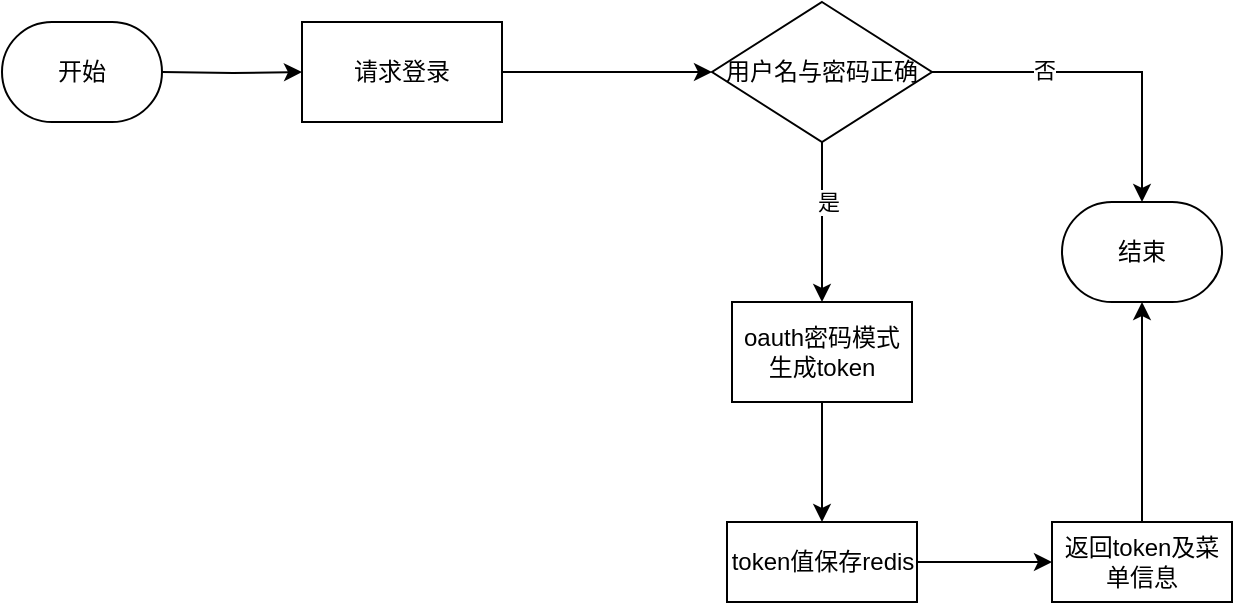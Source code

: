<mxfile version="21.7.2" type="github">
  <diagram name="第 1 页" id="PI9pdBcrC0yFo4jlDJuw">
    <mxGraphModel dx="1033" dy="357" grid="1" gridSize="10" guides="1" tooltips="1" connect="1" arrows="1" fold="1" page="1" pageScale="1" pageWidth="827" pageHeight="1169" math="0" shadow="0">
      <root>
        <mxCell id="0" />
        <mxCell id="1" parent="0" />
        <mxCell id="YwWAuVjvbFGcpqA_XS_w-8" style="edgeStyle=orthogonalEdgeStyle;rounded=0;orthogonalLoop=1;jettySize=auto;html=1;exitX=1;exitY=0.5;exitDx=0;exitDy=0;exitPerimeter=0;entryX=0;entryY=0.5;entryDx=0;entryDy=0;" parent="1" target="YwWAuVjvbFGcpqA_XS_w-5" edge="1">
          <mxGeometry relative="1" as="geometry">
            <mxPoint x="230" y="50" as="targetPoint" />
            <mxPoint x="170" y="105" as="sourcePoint" />
          </mxGeometry>
        </mxCell>
        <mxCell id="YwWAuVjvbFGcpqA_XS_w-21" value="" style="edgeStyle=orthogonalEdgeStyle;rounded=0;orthogonalLoop=1;jettySize=auto;html=1;" parent="1" source="YwWAuVjvbFGcpqA_XS_w-5" target="YwWAuVjvbFGcpqA_XS_w-11" edge="1">
          <mxGeometry relative="1" as="geometry" />
        </mxCell>
        <mxCell id="YwWAuVjvbFGcpqA_XS_w-5" value="请求登录" style="rounded=0;whiteSpace=wrap;html=1;" parent="1" vertex="1">
          <mxGeometry x="240" y="80" width="100" height="50" as="geometry" />
        </mxCell>
        <mxCell id="YwWAuVjvbFGcpqA_XS_w-17" style="edgeStyle=orthogonalEdgeStyle;rounded=0;orthogonalLoop=1;jettySize=auto;html=1;exitX=1;exitY=0.5;exitDx=0;exitDy=0;entryX=0.5;entryY=0;entryDx=0;entryDy=0;" parent="1" source="YwWAuVjvbFGcpqA_XS_w-11" target="zqtbvOcToSusAaeei8e1-5" edge="1">
          <mxGeometry relative="1" as="geometry">
            <mxPoint x="660" y="130" as="targetPoint" />
          </mxGeometry>
        </mxCell>
        <mxCell id="YwWAuVjvbFGcpqA_XS_w-24" value="否" style="edgeLabel;html=1;align=center;verticalAlign=middle;resizable=0;points=[];" parent="YwWAuVjvbFGcpqA_XS_w-17" vertex="1" connectable="0">
          <mxGeometry x="-0.347" y="1" relative="1" as="geometry">
            <mxPoint as="offset" />
          </mxGeometry>
        </mxCell>
        <mxCell id="YwWAuVjvbFGcpqA_XS_w-22" value="" style="edgeStyle=orthogonalEdgeStyle;rounded=0;orthogonalLoop=1;jettySize=auto;html=1;" parent="1" source="YwWAuVjvbFGcpqA_XS_w-11" target="YwWAuVjvbFGcpqA_XS_w-14" edge="1">
          <mxGeometry relative="1" as="geometry" />
        </mxCell>
        <mxCell id="YwWAuVjvbFGcpqA_XS_w-23" value="是" style="edgeLabel;html=1;align=center;verticalAlign=middle;resizable=0;points=[];" parent="YwWAuVjvbFGcpqA_XS_w-22" vertex="1" connectable="0">
          <mxGeometry x="-0.267" y="3" relative="1" as="geometry">
            <mxPoint as="offset" />
          </mxGeometry>
        </mxCell>
        <mxCell id="YwWAuVjvbFGcpqA_XS_w-11" value="用户名与密码正确" style="rhombus;whiteSpace=wrap;html=1;" parent="1" vertex="1">
          <mxGeometry x="445" y="70" width="110" height="70" as="geometry" />
        </mxCell>
        <mxCell id="zqtbvOcToSusAaeei8e1-7" value="" style="edgeStyle=orthogonalEdgeStyle;rounded=0;orthogonalLoop=1;jettySize=auto;html=1;" edge="1" parent="1" source="YwWAuVjvbFGcpqA_XS_w-14">
          <mxGeometry relative="1" as="geometry">
            <mxPoint x="500" y="330" as="targetPoint" />
          </mxGeometry>
        </mxCell>
        <mxCell id="YwWAuVjvbFGcpqA_XS_w-14" value="oauth密码模式生成token" style="rounded=0;whiteSpace=wrap;html=1;" parent="1" vertex="1">
          <mxGeometry x="455" y="220" width="90" height="50" as="geometry" />
        </mxCell>
        <mxCell id="zqtbvOcToSusAaeei8e1-3" value="开始" style="rounded=1;whiteSpace=wrap;html=1;arcSize=50;" vertex="1" parent="1">
          <mxGeometry x="90" y="80" width="80" height="50" as="geometry" />
        </mxCell>
        <mxCell id="zqtbvOcToSusAaeei8e1-5" value="结束" style="rounded=1;whiteSpace=wrap;html=1;arcSize=50;" vertex="1" parent="1">
          <mxGeometry x="620" y="170" width="80" height="50" as="geometry" />
        </mxCell>
        <mxCell id="zqtbvOcToSusAaeei8e1-11" style="edgeStyle=orthogonalEdgeStyle;rounded=0;orthogonalLoop=1;jettySize=auto;html=1;exitX=1;exitY=0.5;exitDx=0;exitDy=0;entryX=0;entryY=0.5;entryDx=0;entryDy=0;" edge="1" parent="1" source="zqtbvOcToSusAaeei8e1-8" target="zqtbvOcToSusAaeei8e1-10">
          <mxGeometry relative="1" as="geometry" />
        </mxCell>
        <mxCell id="zqtbvOcToSusAaeei8e1-8" value="token值保存redis" style="rounded=0;whiteSpace=wrap;html=1;" vertex="1" parent="1">
          <mxGeometry x="452.5" y="330" width="95" height="40" as="geometry" />
        </mxCell>
        <mxCell id="zqtbvOcToSusAaeei8e1-12" style="edgeStyle=orthogonalEdgeStyle;rounded=0;orthogonalLoop=1;jettySize=auto;html=1;exitX=0.5;exitY=0;exitDx=0;exitDy=0;" edge="1" parent="1" source="zqtbvOcToSusAaeei8e1-10" target="zqtbvOcToSusAaeei8e1-5">
          <mxGeometry relative="1" as="geometry" />
        </mxCell>
        <mxCell id="zqtbvOcToSusAaeei8e1-10" value="返回token及菜单信息" style="rounded=0;whiteSpace=wrap;html=1;" vertex="1" parent="1">
          <mxGeometry x="615" y="330" width="90" height="40" as="geometry" />
        </mxCell>
      </root>
    </mxGraphModel>
  </diagram>
</mxfile>
